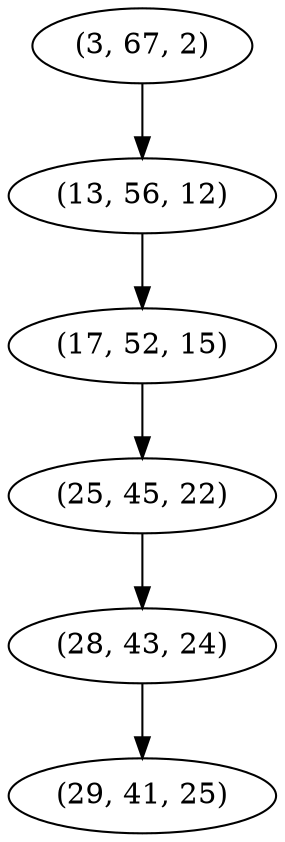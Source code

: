 digraph tree {
    "(3, 67, 2)";
    "(13, 56, 12)";
    "(17, 52, 15)";
    "(25, 45, 22)";
    "(28, 43, 24)";
    "(29, 41, 25)";
    "(3, 67, 2)" -> "(13, 56, 12)";
    "(13, 56, 12)" -> "(17, 52, 15)";
    "(17, 52, 15)" -> "(25, 45, 22)";
    "(25, 45, 22)" -> "(28, 43, 24)";
    "(28, 43, 24)" -> "(29, 41, 25)";
}
